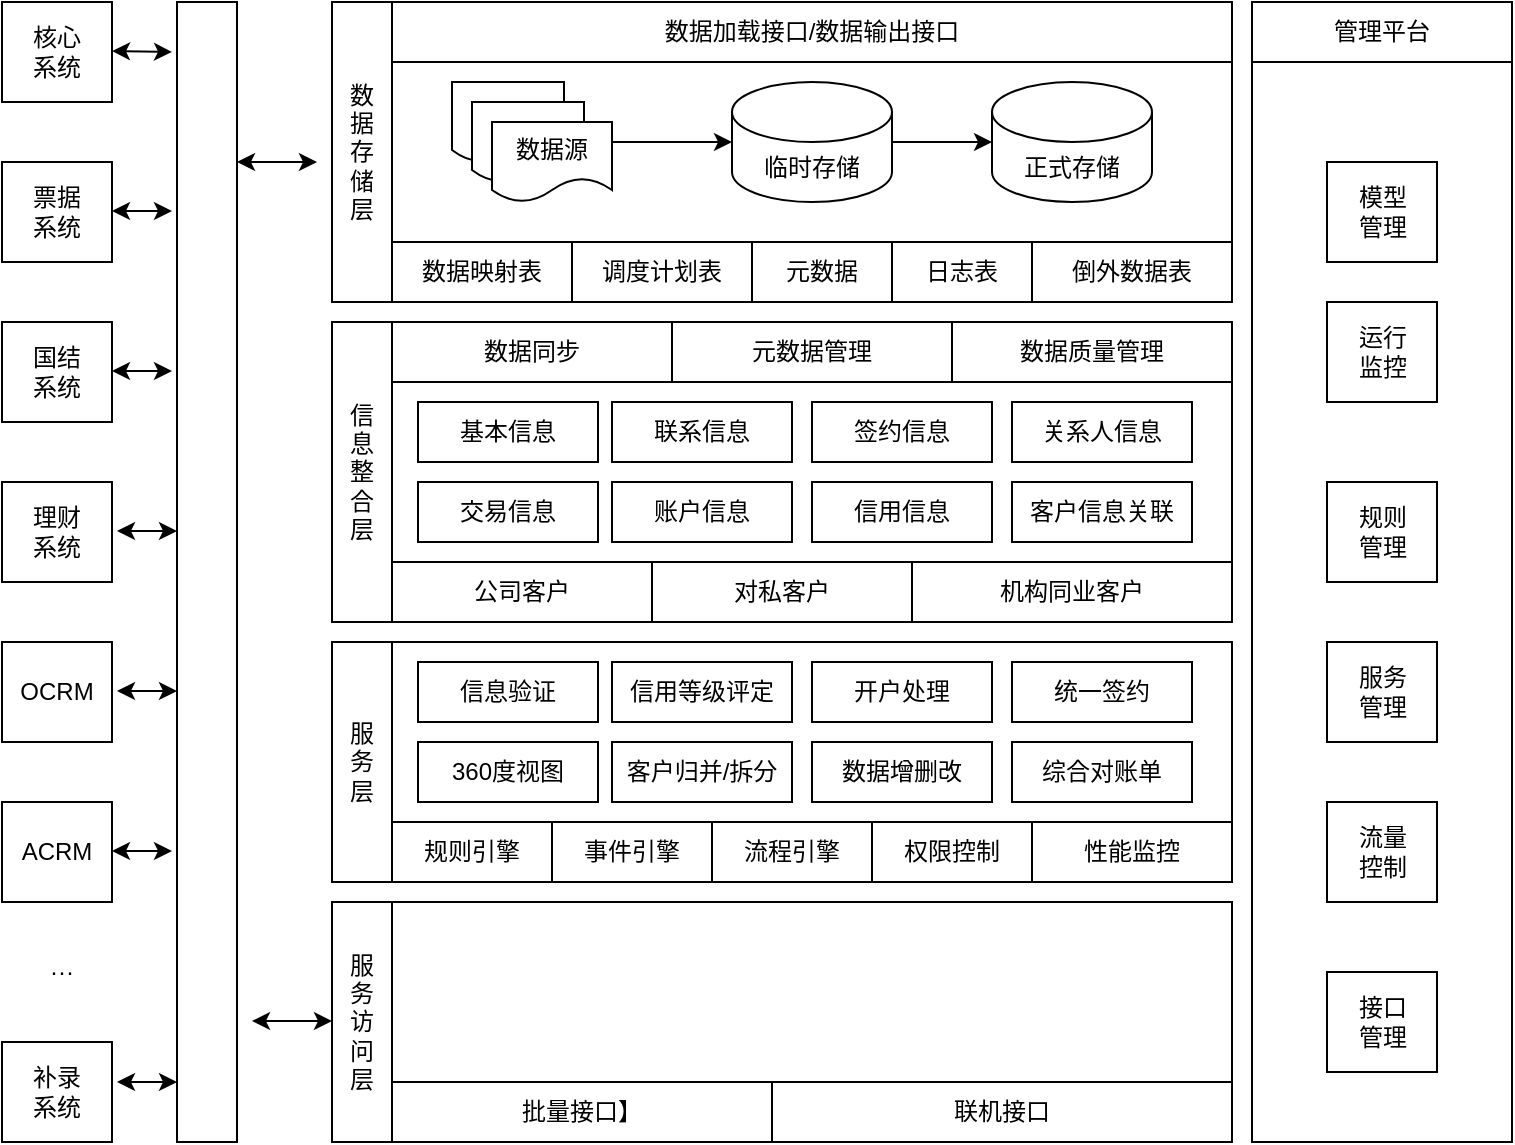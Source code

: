 <mxfile version="20.0.4" type="github"><diagram id="5k7CUEUIJbLuD6ObjXnw" name="Page-1"><mxGraphModel dx="782" dy="468" grid="0" gridSize="10" guides="1" tooltips="1" connect="1" arrows="1" fold="1" page="1" pageScale="1" pageWidth="827" pageHeight="1169" math="0" shadow="0"><root><mxCell id="0"/><mxCell id="1" parent="0"/><mxCell id="CwOOscKi1ILsE_DKOYJm-2" value="数据加载接口/数据输出接口" style="rounded=0;whiteSpace=wrap;html=1;" vertex="1" parent="1"><mxGeometry x="320" y="50" width="420" height="30" as="geometry"/></mxCell><mxCell id="CwOOscKi1ILsE_DKOYJm-3" value="核心&lt;br&gt;系统" style="rounded=0;whiteSpace=wrap;html=1;" vertex="1" parent="1"><mxGeometry x="125" y="50" width="55" height="50" as="geometry"/></mxCell><mxCell id="CwOOscKi1ILsE_DKOYJm-9" value="" style="rounded=0;whiteSpace=wrap;html=1;" vertex="1" parent="1"><mxGeometry x="212.5" y="50" width="30" height="570" as="geometry"/></mxCell><mxCell id="CwOOscKi1ILsE_DKOYJm-11" value="数&lt;br&gt;据&lt;br&gt;存&lt;br&gt;储&lt;br&gt;层" style="rounded=0;whiteSpace=wrap;html=1;" vertex="1" parent="1"><mxGeometry x="290" y="50" width="30" height="150" as="geometry"/></mxCell><mxCell id="CwOOscKi1ILsE_DKOYJm-13" value="票据&lt;br&gt;系统" style="rounded=0;whiteSpace=wrap;html=1;" vertex="1" parent="1"><mxGeometry x="125" y="130" width="55" height="50" as="geometry"/></mxCell><mxCell id="CwOOscKi1ILsE_DKOYJm-14" value="ACRM" style="rounded=0;whiteSpace=wrap;html=1;" vertex="1" parent="1"><mxGeometry x="125" y="450" width="55" height="50" as="geometry"/></mxCell><mxCell id="CwOOscKi1ILsE_DKOYJm-15" value="数据映射表" style="rounded=0;whiteSpace=wrap;html=1;" vertex="1" parent="1"><mxGeometry x="320" y="170" width="90" height="30" as="geometry"/></mxCell><mxCell id="CwOOscKi1ILsE_DKOYJm-16" value="补录&lt;br&gt;系统" style="rounded=0;whiteSpace=wrap;html=1;" vertex="1" parent="1"><mxGeometry x="125" y="570" width="55" height="50" as="geometry"/></mxCell><mxCell id="CwOOscKi1ILsE_DKOYJm-17" value="OCRM" style="rounded=0;whiteSpace=wrap;html=1;" vertex="1" parent="1"><mxGeometry x="125" y="370" width="55" height="50" as="geometry"/></mxCell><mxCell id="CwOOscKi1ILsE_DKOYJm-18" value="国结&lt;br&gt;系统" style="rounded=0;whiteSpace=wrap;html=1;" vertex="1" parent="1"><mxGeometry x="125" y="210" width="55" height="50" as="geometry"/></mxCell><mxCell id="CwOOscKi1ILsE_DKOYJm-20" value="理财&lt;br&gt;系统" style="rounded=0;whiteSpace=wrap;html=1;" vertex="1" parent="1"><mxGeometry x="125" y="290" width="55" height="50" as="geometry"/></mxCell><mxCell id="CwOOscKi1ILsE_DKOYJm-21" value="···" style="text;html=1;strokeColor=none;fillColor=none;align=center;verticalAlign=middle;whiteSpace=wrap;rounded=0;" vertex="1" parent="1"><mxGeometry x="125" y="520" width="60" height="30" as="geometry"/></mxCell><mxCell id="CwOOscKi1ILsE_DKOYJm-45" style="edgeStyle=orthogonalEdgeStyle;rounded=0;orthogonalLoop=1;jettySize=auto;html=1;entryX=0;entryY=0.5;entryDx=0;entryDy=0;entryPerimeter=0;" edge="1" parent="1" source="CwOOscKi1ILsE_DKOYJm-22" target="CwOOscKi1ILsE_DKOYJm-42"><mxGeometry relative="1" as="geometry"/></mxCell><mxCell id="CwOOscKi1ILsE_DKOYJm-22" value="临时存储" style="shape=cylinder3;whiteSpace=wrap;html=1;boundedLbl=1;backgroundOutline=1;size=15;" vertex="1" parent="1"><mxGeometry x="490" y="90" width="80" height="60" as="geometry"/></mxCell><mxCell id="CwOOscKi1ILsE_DKOYJm-25" value="" style="rounded=0;whiteSpace=wrap;html=1;" vertex="1" parent="1"><mxGeometry x="750" y="80" width="130" height="540" as="geometry"/></mxCell><mxCell id="CwOOscKi1ILsE_DKOYJm-27" value="" style="rounded=0;whiteSpace=wrap;html=1;fillColor=none;" vertex="1" parent="1"><mxGeometry x="320" y="80" width="420" height="90" as="geometry"/></mxCell><mxCell id="CwOOscKi1ILsE_DKOYJm-31" value="" style="shape=document;whiteSpace=wrap;html=1;boundedLbl=1;" vertex="1" parent="1"><mxGeometry x="350" y="90" width="56" height="40" as="geometry"/></mxCell><mxCell id="CwOOscKi1ILsE_DKOYJm-37" value="" style="shape=document;whiteSpace=wrap;html=1;boundedLbl=1;" vertex="1" parent="1"><mxGeometry x="360" y="100" width="56" height="40" as="geometry"/></mxCell><mxCell id="CwOOscKi1ILsE_DKOYJm-47" style="edgeStyle=orthogonalEdgeStyle;rounded=0;orthogonalLoop=1;jettySize=auto;html=1;exitX=1;exitY=0.25;exitDx=0;exitDy=0;" edge="1" parent="1" source="CwOOscKi1ILsE_DKOYJm-38" target="CwOOscKi1ILsE_DKOYJm-22"><mxGeometry relative="1" as="geometry"/></mxCell><mxCell id="CwOOscKi1ILsE_DKOYJm-38" value="数据源" style="shape=document;whiteSpace=wrap;html=1;boundedLbl=1;" vertex="1" parent="1"><mxGeometry x="370" y="110" width="60" height="40" as="geometry"/></mxCell><mxCell id="CwOOscKi1ILsE_DKOYJm-42" value="正式存储" style="shape=cylinder3;whiteSpace=wrap;html=1;boundedLbl=1;backgroundOutline=1;size=15;" vertex="1" parent="1"><mxGeometry x="620" y="90" width="80" height="60" as="geometry"/></mxCell><mxCell id="CwOOscKi1ILsE_DKOYJm-48" value="调度计划表" style="rounded=0;whiteSpace=wrap;html=1;" vertex="1" parent="1"><mxGeometry x="410" y="170" width="90" height="30" as="geometry"/></mxCell><mxCell id="CwOOscKi1ILsE_DKOYJm-49" value="日志表" style="rounded=0;whiteSpace=wrap;html=1;" vertex="1" parent="1"><mxGeometry x="570" y="170" width="70" height="30" as="geometry"/></mxCell><mxCell id="CwOOscKi1ILsE_DKOYJm-50" value="元数据" style="rounded=0;whiteSpace=wrap;html=1;" vertex="1" parent="1"><mxGeometry x="500" y="170" width="70" height="30" as="geometry"/></mxCell><mxCell id="CwOOscKi1ILsE_DKOYJm-52" value="倒外数据表" style="rounded=0;whiteSpace=wrap;html=1;" vertex="1" parent="1"><mxGeometry x="640" y="170" width="100" height="30" as="geometry"/></mxCell><mxCell id="CwOOscKi1ILsE_DKOYJm-55" value="数据同步" style="rounded=0;whiteSpace=wrap;html=1;" vertex="1" parent="1"><mxGeometry x="320" y="210" width="140" height="30" as="geometry"/></mxCell><mxCell id="CwOOscKi1ILsE_DKOYJm-56" value="信&lt;br&gt;息&lt;br&gt;整&lt;br&gt;合&lt;br&gt;层" style="rounded=0;whiteSpace=wrap;html=1;" vertex="1" parent="1"><mxGeometry x="290" y="210" width="30" height="150" as="geometry"/></mxCell><mxCell id="CwOOscKi1ILsE_DKOYJm-57" value="公司客户" style="rounded=0;whiteSpace=wrap;html=1;" vertex="1" parent="1"><mxGeometry x="320" y="330" width="130" height="30" as="geometry"/></mxCell><mxCell id="CwOOscKi1ILsE_DKOYJm-60" value="" style="rounded=0;whiteSpace=wrap;html=1;fillColor=none;" vertex="1" parent="1"><mxGeometry x="320" y="240" width="420" height="90" as="geometry"/></mxCell><mxCell id="CwOOscKi1ILsE_DKOYJm-66" value="对私客户" style="rounded=0;whiteSpace=wrap;html=1;" vertex="1" parent="1"><mxGeometry x="450" y="330" width="130" height="30" as="geometry"/></mxCell><mxCell id="CwOOscKi1ILsE_DKOYJm-68" value="机构同业客户" style="rounded=0;whiteSpace=wrap;html=1;" vertex="1" parent="1"><mxGeometry x="580" y="330" width="160" height="30" as="geometry"/></mxCell><mxCell id="CwOOscKi1ILsE_DKOYJm-70" value="元数据管理" style="rounded=0;whiteSpace=wrap;html=1;" vertex="1" parent="1"><mxGeometry x="460" y="210" width="140" height="30" as="geometry"/></mxCell><mxCell id="CwOOscKi1ILsE_DKOYJm-71" value="数据质量管理" style="rounded=0;whiteSpace=wrap;html=1;" vertex="1" parent="1"><mxGeometry x="600" y="210" width="140" height="30" as="geometry"/></mxCell><mxCell id="CwOOscKi1ILsE_DKOYJm-80" value="基本信息" style="rounded=0;whiteSpace=wrap;html=1;" vertex="1" parent="1"><mxGeometry x="333" y="250" width="90" height="30" as="geometry"/></mxCell><mxCell id="CwOOscKi1ILsE_DKOYJm-82" value="交易信息" style="rounded=0;whiteSpace=wrap;html=1;" vertex="1" parent="1"><mxGeometry x="333" y="290" width="90" height="30" as="geometry"/></mxCell><mxCell id="CwOOscKi1ILsE_DKOYJm-84" value="联系信息" style="rounded=0;whiteSpace=wrap;html=1;" vertex="1" parent="1"><mxGeometry x="430" y="250" width="90" height="30" as="geometry"/></mxCell><mxCell id="CwOOscKi1ILsE_DKOYJm-85" value="账户信息" style="rounded=0;whiteSpace=wrap;html=1;" vertex="1" parent="1"><mxGeometry x="430" y="290" width="90" height="30" as="geometry"/></mxCell><mxCell id="CwOOscKi1ILsE_DKOYJm-86" value="信用信息" style="rounded=0;whiteSpace=wrap;html=1;" vertex="1" parent="1"><mxGeometry x="530" y="290" width="90" height="30" as="geometry"/></mxCell><mxCell id="CwOOscKi1ILsE_DKOYJm-87" value="签约信息" style="rounded=0;whiteSpace=wrap;html=1;" vertex="1" parent="1"><mxGeometry x="530" y="250" width="90" height="30" as="geometry"/></mxCell><mxCell id="CwOOscKi1ILsE_DKOYJm-88" value="关系人信息" style="rounded=0;whiteSpace=wrap;html=1;" vertex="1" parent="1"><mxGeometry x="630" y="250" width="90" height="30" as="geometry"/></mxCell><mxCell id="CwOOscKi1ILsE_DKOYJm-89" value="客户信息关联" style="rounded=0;whiteSpace=wrap;html=1;" vertex="1" parent="1"><mxGeometry x="630" y="290" width="90" height="30" as="geometry"/></mxCell><mxCell id="CwOOscKi1ILsE_DKOYJm-92" value="服&lt;br&gt;务&lt;br&gt;层" style="rounded=0;whiteSpace=wrap;html=1;" vertex="1" parent="1"><mxGeometry x="290" y="370" width="30" height="120" as="geometry"/></mxCell><mxCell id="CwOOscKi1ILsE_DKOYJm-93" value="规则引擎" style="rounded=0;whiteSpace=wrap;html=1;" vertex="1" parent="1"><mxGeometry x="320" y="460" width="80" height="30" as="geometry"/></mxCell><mxCell id="CwOOscKi1ILsE_DKOYJm-94" value="" style="rounded=0;whiteSpace=wrap;html=1;fillColor=none;" vertex="1" parent="1"><mxGeometry x="320" y="370" width="420" height="90" as="geometry"/></mxCell><mxCell id="CwOOscKi1ILsE_DKOYJm-96" value="管理平台" style="rounded=0;whiteSpace=wrap;html=1;" vertex="1" parent="1"><mxGeometry x="750" y="50" width="130" height="30" as="geometry"/></mxCell><mxCell id="CwOOscKi1ILsE_DKOYJm-99" value="信息验证" style="rounded=0;whiteSpace=wrap;html=1;" vertex="1" parent="1"><mxGeometry x="333" y="380" width="90" height="30" as="geometry"/></mxCell><mxCell id="CwOOscKi1ILsE_DKOYJm-100" value="360度视图" style="rounded=0;whiteSpace=wrap;html=1;" vertex="1" parent="1"><mxGeometry x="333" y="420" width="90" height="30" as="geometry"/></mxCell><mxCell id="CwOOscKi1ILsE_DKOYJm-101" value="信用等级评定" style="rounded=0;whiteSpace=wrap;html=1;" vertex="1" parent="1"><mxGeometry x="430" y="380" width="90" height="30" as="geometry"/></mxCell><mxCell id="CwOOscKi1ILsE_DKOYJm-102" value="客户归并/拆分" style="rounded=0;whiteSpace=wrap;html=1;" vertex="1" parent="1"><mxGeometry x="430" y="420" width="90" height="30" as="geometry"/></mxCell><mxCell id="CwOOscKi1ILsE_DKOYJm-103" value="数据增删改" style="rounded=0;whiteSpace=wrap;html=1;" vertex="1" parent="1"><mxGeometry x="530" y="420" width="90" height="30" as="geometry"/></mxCell><mxCell id="CwOOscKi1ILsE_DKOYJm-104" value="开户处理" style="rounded=0;whiteSpace=wrap;html=1;" vertex="1" parent="1"><mxGeometry x="530" y="380" width="90" height="30" as="geometry"/></mxCell><mxCell id="CwOOscKi1ILsE_DKOYJm-105" value="统一签约" style="rounded=0;whiteSpace=wrap;html=1;" vertex="1" parent="1"><mxGeometry x="630" y="380" width="90" height="30" as="geometry"/></mxCell><mxCell id="CwOOscKi1ILsE_DKOYJm-106" value="综合对账单" style="rounded=0;whiteSpace=wrap;html=1;" vertex="1" parent="1"><mxGeometry x="630" y="420" width="90" height="30" as="geometry"/></mxCell><mxCell id="CwOOscKi1ILsE_DKOYJm-107" value="事件引擎" style="rounded=0;whiteSpace=wrap;html=1;" vertex="1" parent="1"><mxGeometry x="400" y="460" width="80" height="30" as="geometry"/></mxCell><mxCell id="CwOOscKi1ILsE_DKOYJm-108" value="流程引擎" style="rounded=0;whiteSpace=wrap;html=1;" vertex="1" parent="1"><mxGeometry x="480" y="460" width="80" height="30" as="geometry"/></mxCell><mxCell id="CwOOscKi1ILsE_DKOYJm-109" value="权限控制" style="rounded=0;whiteSpace=wrap;html=1;" vertex="1" parent="1"><mxGeometry x="560" y="460" width="80" height="30" as="geometry"/></mxCell><mxCell id="CwOOscKi1ILsE_DKOYJm-110" value="性能监控" style="rounded=0;whiteSpace=wrap;html=1;" vertex="1" parent="1"><mxGeometry x="640" y="460" width="100" height="30" as="geometry"/></mxCell><mxCell id="CwOOscKi1ILsE_DKOYJm-111" value="服&lt;br&gt;务&lt;br&gt;访&lt;br&gt;问&lt;br&gt;层" style="rounded=0;whiteSpace=wrap;html=1;" vertex="1" parent="1"><mxGeometry x="290" y="500" width="30" height="120" as="geometry"/></mxCell><mxCell id="CwOOscKi1ILsE_DKOYJm-112" value="批量接口】" style="rounded=0;whiteSpace=wrap;html=1;" vertex="1" parent="1"><mxGeometry x="320" y="590" width="190" height="30" as="geometry"/></mxCell><mxCell id="CwOOscKi1ILsE_DKOYJm-113" value="" style="rounded=0;whiteSpace=wrap;html=1;fillColor=none;" vertex="1" parent="1"><mxGeometry x="320" y="500" width="420" height="90" as="geometry"/></mxCell><mxCell id="CwOOscKi1ILsE_DKOYJm-125" value="联机接口" style="rounded=0;whiteSpace=wrap;html=1;" vertex="1" parent="1"><mxGeometry x="510" y="590" width="230" height="30" as="geometry"/></mxCell><mxCell id="CwOOscKi1ILsE_DKOYJm-126" value="模型&lt;br&gt;管理" style="rounded=0;whiteSpace=wrap;html=1;" vertex="1" parent="1"><mxGeometry x="787.5" y="130" width="55" height="50" as="geometry"/></mxCell><mxCell id="CwOOscKi1ILsE_DKOYJm-127" value="运行&lt;br&gt;监控" style="rounded=0;whiteSpace=wrap;html=1;" vertex="1" parent="1"><mxGeometry x="787.5" y="200" width="55" height="50" as="geometry"/></mxCell><mxCell id="CwOOscKi1ILsE_DKOYJm-128" value="接口&lt;br&gt;管理" style="rounded=0;whiteSpace=wrap;html=1;" vertex="1" parent="1"><mxGeometry x="787.5" y="535" width="55" height="50" as="geometry"/></mxCell><mxCell id="CwOOscKi1ILsE_DKOYJm-129" value="流量&lt;br&gt;控制" style="rounded=0;whiteSpace=wrap;html=1;" vertex="1" parent="1"><mxGeometry x="787.5" y="450" width="55" height="50" as="geometry"/></mxCell><mxCell id="CwOOscKi1ILsE_DKOYJm-130" value="规则&lt;br&gt;管理" style="rounded=0;whiteSpace=wrap;html=1;" vertex="1" parent="1"><mxGeometry x="787.5" y="290" width="55" height="50" as="geometry"/></mxCell><mxCell id="CwOOscKi1ILsE_DKOYJm-131" value="服务&lt;br&gt;管理" style="rounded=0;whiteSpace=wrap;html=1;" vertex="1" parent="1"><mxGeometry x="787.5" y="370" width="55" height="50" as="geometry"/></mxCell><mxCell id="CwOOscKi1ILsE_DKOYJm-137" value="" style="endArrow=classic;startArrow=classic;html=1;rounded=0;" edge="1" parent="1"><mxGeometry width="50" height="50" relative="1" as="geometry"><mxPoint x="242.5" y="130" as="sourcePoint"/><mxPoint x="282.5" y="130" as="targetPoint"/></mxGeometry></mxCell><mxCell id="CwOOscKi1ILsE_DKOYJm-140" value="" style="endArrow=classic;startArrow=classic;html=1;rounded=0;" edge="1" parent="1"><mxGeometry width="50" height="50" relative="1" as="geometry"><mxPoint x="250" y="559.5" as="sourcePoint"/><mxPoint x="290" y="559.5" as="targetPoint"/></mxGeometry></mxCell><mxCell id="CwOOscKi1ILsE_DKOYJm-142" value="" style="endArrow=classic;startArrow=classic;html=1;rounded=0;" edge="1" parent="1"><mxGeometry width="50" height="50" relative="1" as="geometry"><mxPoint x="180" y="74.5" as="sourcePoint"/><mxPoint x="210" y="75" as="targetPoint"/></mxGeometry></mxCell><mxCell id="CwOOscKi1ILsE_DKOYJm-143" value="" style="endArrow=classic;startArrow=classic;html=1;rounded=0;" edge="1" parent="1"><mxGeometry width="50" height="50" relative="1" as="geometry"><mxPoint x="180" y="154.5" as="sourcePoint"/><mxPoint x="210" y="154.5" as="targetPoint"/></mxGeometry></mxCell><mxCell id="CwOOscKi1ILsE_DKOYJm-144" value="" style="endArrow=classic;startArrow=classic;html=1;rounded=0;" edge="1" parent="1"><mxGeometry width="50" height="50" relative="1" as="geometry"><mxPoint x="180" y="234.5" as="sourcePoint"/><mxPoint x="210" y="234.5" as="targetPoint"/></mxGeometry></mxCell><mxCell id="CwOOscKi1ILsE_DKOYJm-145" value="" style="endArrow=classic;startArrow=classic;html=1;rounded=0;" edge="1" parent="1"><mxGeometry width="50" height="50" relative="1" as="geometry"><mxPoint x="182.5" y="314.5" as="sourcePoint"/><mxPoint x="212.5" y="314.5" as="targetPoint"/></mxGeometry></mxCell><mxCell id="CwOOscKi1ILsE_DKOYJm-146" value="" style="endArrow=classic;startArrow=classic;html=1;rounded=0;" edge="1" parent="1"><mxGeometry width="50" height="50" relative="1" as="geometry"><mxPoint x="182.5" y="394.5" as="sourcePoint"/><mxPoint x="212.5" y="394.5" as="targetPoint"/></mxGeometry></mxCell><mxCell id="CwOOscKi1ILsE_DKOYJm-147" value="" style="endArrow=classic;startArrow=classic;html=1;rounded=0;" edge="1" parent="1"><mxGeometry width="50" height="50" relative="1" as="geometry"><mxPoint x="180" y="474.5" as="sourcePoint"/><mxPoint x="210" y="474.5" as="targetPoint"/></mxGeometry></mxCell><mxCell id="CwOOscKi1ILsE_DKOYJm-148" value="" style="endArrow=classic;startArrow=classic;html=1;rounded=0;" edge="1" parent="1"><mxGeometry width="50" height="50" relative="1" as="geometry"><mxPoint x="182.5" y="590" as="sourcePoint"/><mxPoint x="212.5" y="590" as="targetPoint"/></mxGeometry></mxCell></root></mxGraphModel></diagram></mxfile>